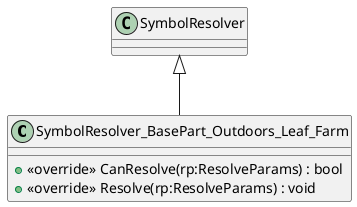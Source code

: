 @startuml
class SymbolResolver_BasePart_Outdoors_Leaf_Farm {
    + <<override>> CanResolve(rp:ResolveParams) : bool
    + <<override>> Resolve(rp:ResolveParams) : void
}
SymbolResolver <|-- SymbolResolver_BasePart_Outdoors_Leaf_Farm
@enduml
